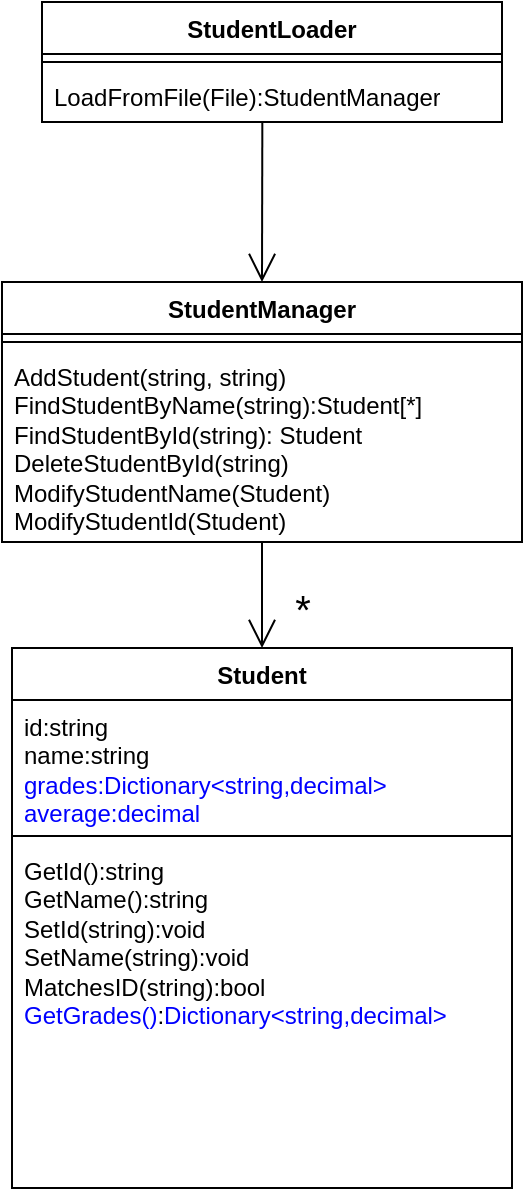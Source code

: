 <mxfile version="28.0.6">
  <diagram name="第 1 页" id="1PkCeBMyRakO2vi7kMsx">
    <mxGraphModel dx="485" dy="331" grid="1" gridSize="10" guides="1" tooltips="1" connect="1" arrows="1" fold="1" page="1" pageScale="1" pageWidth="827" pageHeight="1169" math="0" shadow="0">
      <root>
        <mxCell id="0" />
        <mxCell id="1" parent="0" />
        <mxCell id="fC6sDNkktZNIzBsTSUob-1" value="StudentLoader" style="swimlane;fontStyle=1;align=center;verticalAlign=top;childLayout=stackLayout;horizontal=1;startSize=26;horizontalStack=0;resizeParent=1;resizeParentMax=0;resizeLast=0;collapsible=1;marginBottom=0;whiteSpace=wrap;html=1;" parent="1" vertex="1">
          <mxGeometry x="290" y="260" width="230" height="60" as="geometry" />
        </mxCell>
        <mxCell id="fC6sDNkktZNIzBsTSUob-3" value="" style="line;strokeWidth=1;fillColor=none;align=left;verticalAlign=middle;spacingTop=-1;spacingLeft=3;spacingRight=3;rotatable=0;labelPosition=right;points=[];portConstraint=eastwest;strokeColor=inherit;" parent="fC6sDNkktZNIzBsTSUob-1" vertex="1">
          <mxGeometry y="26" width="230" height="8" as="geometry" />
        </mxCell>
        <mxCell id="fC6sDNkktZNIzBsTSUob-4" value="LoadFromFile(File):StudentManager&lt;div&gt;&lt;br&gt;&lt;/div&gt;" style="text;strokeColor=none;fillColor=none;align=left;verticalAlign=top;spacingLeft=4;spacingRight=4;overflow=hidden;rotatable=0;points=[[0,0.5],[1,0.5]];portConstraint=eastwest;whiteSpace=wrap;html=1;" parent="fC6sDNkktZNIzBsTSUob-1" vertex="1">
          <mxGeometry y="34" width="230" height="26" as="geometry" />
        </mxCell>
        <mxCell id="fC6sDNkktZNIzBsTSUob-12" value="" style="endArrow=open;endFill=1;endSize=12;html=1;rounded=0;exitX=0.479;exitY=0.979;exitDx=0;exitDy=0;exitPerimeter=0;" parent="1" source="fC6sDNkktZNIzBsTSUob-4" edge="1">
          <mxGeometry width="160" relative="1" as="geometry">
            <mxPoint x="370" y="420" as="sourcePoint" />
            <mxPoint x="400" y="400" as="targetPoint" />
          </mxGeometry>
        </mxCell>
        <mxCell id="fC6sDNkktZNIzBsTSUob-13" value="StudentManager" style="swimlane;fontStyle=1;align=center;verticalAlign=top;childLayout=stackLayout;horizontal=1;startSize=26;horizontalStack=0;resizeParent=1;resizeParentMax=0;resizeLast=0;collapsible=1;marginBottom=0;whiteSpace=wrap;html=1;" parent="1" vertex="1">
          <mxGeometry x="270" y="400" width="260" height="130" as="geometry" />
        </mxCell>
        <mxCell id="fC6sDNkktZNIzBsTSUob-15" value="" style="line;strokeWidth=1;fillColor=none;align=left;verticalAlign=middle;spacingTop=-1;spacingLeft=3;spacingRight=3;rotatable=0;labelPosition=right;points=[];portConstraint=eastwest;strokeColor=inherit;" parent="fC6sDNkktZNIzBsTSUob-13" vertex="1">
          <mxGeometry y="26" width="260" height="8" as="geometry" />
        </mxCell>
        <mxCell id="fC6sDNkktZNIzBsTSUob-16" value="AddStudent(string, string)&lt;div&gt;FindStudentByName(string):Student[*]&lt;/div&gt;&lt;div&gt;FindStudentById(string): Student&lt;/div&gt;&lt;div&gt;DeleteStudentById(string)&lt;/div&gt;&lt;div&gt;ModifyStudentName(Student)&lt;/div&gt;&lt;div&gt;ModifyStudentId(Student)&lt;/div&gt;&lt;div&gt;&lt;br&gt;&lt;/div&gt;" style="text;strokeColor=none;fillColor=none;align=left;verticalAlign=top;spacingLeft=4;spacingRight=4;overflow=hidden;rotatable=0;points=[[0,0.5],[1,0.5]];portConstraint=eastwest;whiteSpace=wrap;html=1;" parent="fC6sDNkktZNIzBsTSUob-13" vertex="1">
          <mxGeometry y="34" width="260" height="96" as="geometry" />
        </mxCell>
        <mxCell id="fC6sDNkktZNIzBsTSUob-17" value="" style="endArrow=open;endFill=1;endSize=12;html=1;rounded=0;" parent="1" source="fC6sDNkktZNIzBsTSUob-16" target="fC6sDNkktZNIzBsTSUob-18" edge="1">
          <mxGeometry width="160" relative="1" as="geometry">
            <mxPoint x="370" y="590" as="sourcePoint" />
            <mxPoint x="280" y="590" as="targetPoint" />
          </mxGeometry>
        </mxCell>
        <mxCell id="fC6sDNkktZNIzBsTSUob-18" value="Student" style="swimlane;fontStyle=1;align=center;verticalAlign=top;childLayout=stackLayout;horizontal=1;startSize=26;horizontalStack=0;resizeParent=1;resizeParentMax=0;resizeLast=0;collapsible=1;marginBottom=0;whiteSpace=wrap;html=1;" parent="1" vertex="1">
          <mxGeometry x="275" y="583" width="250" height="270" as="geometry">
            <mxRectangle x="320" y="585" width="80" height="30" as="alternateBounds" />
          </mxGeometry>
        </mxCell>
        <mxCell id="fC6sDNkktZNIzBsTSUob-19" value="id:string&lt;div&gt;name:string&lt;/div&gt;&lt;div&gt;&lt;font style=&quot;color: light-dark(rgb(0, 0, 255), rgb(0, 74, 74));&quot;&gt;grades:Dictionary&amp;lt;string,decimal&amp;gt;&lt;/font&gt;&lt;/div&gt;&lt;div&gt;&lt;font style=&quot;color: light-dark(rgb(0, 0, 255), rgb(0, 74, 74));&quot;&gt;average:decimal&lt;/font&gt;&lt;/div&gt;" style="text;strokeColor=none;fillColor=none;align=left;verticalAlign=top;spacingLeft=4;spacingRight=4;overflow=hidden;rotatable=0;points=[[0,0.5],[1,0.5]];portConstraint=eastwest;whiteSpace=wrap;html=1;" parent="fC6sDNkktZNIzBsTSUob-18" vertex="1">
          <mxGeometry y="26" width="250" height="64" as="geometry" />
        </mxCell>
        <mxCell id="fC6sDNkktZNIzBsTSUob-20" value="" style="line;strokeWidth=1;fillColor=none;align=left;verticalAlign=middle;spacingTop=-1;spacingLeft=3;spacingRight=3;rotatable=0;labelPosition=right;points=[];portConstraint=eastwest;strokeColor=inherit;" parent="fC6sDNkktZNIzBsTSUob-18" vertex="1">
          <mxGeometry y="90" width="250" height="8" as="geometry" />
        </mxCell>
        <mxCell id="fC6sDNkktZNIzBsTSUob-21" value="GetId():string&lt;div&gt;GetName():string&lt;/div&gt;&lt;div&gt;SetId(string):void&lt;/div&gt;&lt;div&gt;SetName(string):void&lt;/div&gt;&lt;div&gt;MatchesID(string):bool&lt;/div&gt;&lt;div&gt;&lt;font style=&quot;color: light-dark(rgb(0, 0, 255), rgb(237, 237, 237));&quot;&gt;GetGrades()&lt;/font&gt;:&lt;span style=&quot;color: rgb(0, 0, 255); background-color: transparent;&quot;&gt;Dictionary&amp;lt;string,decimal&amp;gt;&lt;/span&gt;&lt;/div&gt;" style="text;strokeColor=none;fillColor=none;align=left;verticalAlign=top;spacingLeft=4;spacingRight=4;overflow=hidden;rotatable=0;points=[[0,0.5],[1,0.5]];portConstraint=eastwest;whiteSpace=wrap;html=1;" parent="fC6sDNkktZNIzBsTSUob-18" vertex="1">
          <mxGeometry y="98" width="250" height="172" as="geometry" />
        </mxCell>
        <mxCell id="fC6sDNkktZNIzBsTSUob-22" value="&lt;font style=&quot;font-size: 20px;&quot;&gt;*&lt;/font&gt;" style="text;html=1;align=center;verticalAlign=middle;resizable=0;points=[];autosize=1;strokeColor=none;fillColor=none;" parent="1" vertex="1">
          <mxGeometry x="405" y="543" width="30" height="40" as="geometry" />
        </mxCell>
      </root>
    </mxGraphModel>
  </diagram>
</mxfile>
